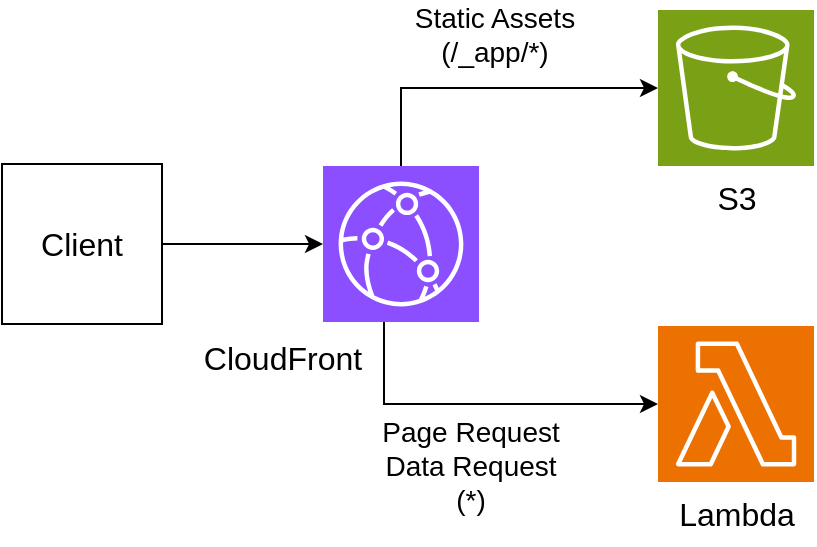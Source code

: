<mxfile>
    <diagram name="Page-1" id="7dq5iBuF4NVI_BzGUCOx">
        <mxGraphModel dx="1050" dy="950" grid="0" gridSize="10" guides="1" tooltips="1" connect="1" arrows="1" fold="1" page="0" pageScale="1" pageWidth="850" pageHeight="1100" math="0" shadow="0">
            <root>
                <mxCell id="0"/>
                <mxCell id="1" parent="0"/>
                <mxCell id="9miko9YmAMsTaBrA5f3_-1" value="" style="sketch=0;points=[[0,0,0],[0.25,0,0],[0.5,0,0],[0.75,0,0],[1,0,0],[0,1,0],[0.25,1,0],[0.5,1,0],[0.75,1,0],[1,1,0],[0,0.25,0],[0,0.5,0],[0,0.75,0],[1,0.25,0],[1,0.5,0],[1,0.75,0]];outlineConnect=0;fontColor=#232F3E;fillColor=#ED7100;strokeColor=#ffffff;dashed=0;verticalLabelPosition=bottom;verticalAlign=top;align=center;html=1;fontSize=12;fontStyle=0;aspect=fixed;shape=mxgraph.aws4.resourceIcon;resIcon=mxgraph.aws4.lambda;" parent="1" vertex="1">
                    <mxGeometry x="325" y="53" width="78" height="78" as="geometry"/>
                </mxCell>
                <mxCell id="9miko9YmAMsTaBrA5f3_-2" value="Lambda" style="text;html=1;align=center;verticalAlign=middle;resizable=0;points=[];autosize=1;strokeColor=none;fillColor=none;fontSize=16;" parent="1" vertex="1">
                    <mxGeometry x="326" y="131" width="76" height="31" as="geometry"/>
                </mxCell>
                <mxCell id="9miko9YmAMsTaBrA5f3_-5" style="edgeStyle=orthogonalEdgeStyle;rounded=0;orthogonalLoop=1;jettySize=auto;html=1;" parent="1" source="lpgDaRIYxFEtYe-A6Hpc-1" target="9miko9YmAMsTaBrA5f3_-1" edge="1">
                    <mxGeometry relative="1" as="geometry">
                        <Array as="points">
                            <mxPoint x="188" y="92"/>
                        </Array>
                        <mxPoint x="149" y="92" as="targetPoint"/>
                    </mxGeometry>
                </mxCell>
                <mxCell id="9miko9YmAMsTaBrA5f3_-11" value="Page Request&lt;br style=&quot;font-size: 14px;&quot;&gt;Data Request&lt;br&gt;(*)" style="edgeLabel;html=1;align=center;verticalAlign=middle;resizable=0;points=[];fontSize=14;" parent="9miko9YmAMsTaBrA5f3_-5" vertex="1" connectable="0">
                    <mxGeometry x="-0.253" y="-1" relative="1" as="geometry">
                        <mxPoint x="17" y="30" as="offset"/>
                    </mxGeometry>
                </mxCell>
                <mxCell id="9miko9YmAMsTaBrA5f3_-8" style="edgeStyle=orthogonalEdgeStyle;rounded=0;orthogonalLoop=1;jettySize=auto;html=1;exitX=0.5;exitY=0;exitDx=0;exitDy=0;exitPerimeter=0;" parent="1" source="lpgDaRIYxFEtYe-A6Hpc-1" target="9miko9YmAMsTaBrA5f3_-6" edge="1">
                    <mxGeometry relative="1" as="geometry">
                        <Array as="points">
                            <mxPoint x="197" y="-66"/>
                        </Array>
                        <mxPoint x="97" y="-12" as="targetPoint"/>
                    </mxGeometry>
                </mxCell>
                <mxCell id="9miko9YmAMsTaBrA5f3_-10" value="Static Assets&lt;br&gt;(/_app/*)" style="edgeLabel;html=1;align=center;verticalAlign=middle;resizable=0;points=[];fontSize=14;" parent="9miko9YmAMsTaBrA5f3_-8" vertex="1" connectable="0">
                    <mxGeometry x="-0.323" y="-2" relative="1" as="geometry">
                        <mxPoint x="29" y="-29" as="offset"/>
                    </mxGeometry>
                </mxCell>
                <mxCell id="tVJM7YYyoAtxUiaTrKYL-2" style="edgeStyle=orthogonalEdgeStyle;rounded=0;orthogonalLoop=1;jettySize=auto;html=1;" parent="1" source="9miko9YmAMsTaBrA5f3_-4" target="lpgDaRIYxFEtYe-A6Hpc-1" edge="1">
                    <mxGeometry relative="1" as="geometry"/>
                </mxCell>
                <mxCell id="9miko9YmAMsTaBrA5f3_-4" value="Client" style="whiteSpace=wrap;html=1;fontSize=16;" parent="1" vertex="1">
                    <mxGeometry x="-3" y="-28" width="80" height="80" as="geometry"/>
                </mxCell>
                <mxCell id="9miko9YmAMsTaBrA5f3_-6" value="" style="sketch=0;points=[[0,0,0],[0.25,0,0],[0.5,0,0],[0.75,0,0],[1,0,0],[0,1,0],[0.25,1,0],[0.5,1,0],[0.75,1,0],[1,1,0],[0,0.25,0],[0,0.5,0],[0,0.75,0],[1,0.25,0],[1,0.5,0],[1,0.75,0]];outlineConnect=0;fontColor=#232F3E;fillColor=#7AA116;strokeColor=#ffffff;dashed=0;verticalLabelPosition=bottom;verticalAlign=top;align=center;html=1;fontSize=12;fontStyle=0;aspect=fixed;shape=mxgraph.aws4.resourceIcon;resIcon=mxgraph.aws4.s3;" parent="1" vertex="1">
                    <mxGeometry x="325" y="-105" width="78" height="78" as="geometry"/>
                </mxCell>
                <mxCell id="9miko9YmAMsTaBrA5f3_-7" value="S3" style="text;html=1;align=center;verticalAlign=middle;resizable=0;points=[];autosize=1;strokeColor=none;fillColor=none;fontSize=16;" parent="1" vertex="1">
                    <mxGeometry x="345" y="-27" width="38" height="31" as="geometry"/>
                </mxCell>
                <mxCell id="lpgDaRIYxFEtYe-A6Hpc-1" value="" style="sketch=0;points=[[0,0,0],[0.25,0,0],[0.5,0,0],[0.75,0,0],[1,0,0],[0,1,0],[0.25,1,0],[0.5,1,0],[0.75,1,0],[1,1,0],[0,0.25,0],[0,0.5,0],[0,0.75,0],[1,0.25,0],[1,0.5,0],[1,0.75,0]];outlineConnect=0;fontColor=#232F3E;fillColor=#8C4FFF;strokeColor=#ffffff;dashed=0;verticalLabelPosition=bottom;verticalAlign=top;align=center;html=1;fontSize=12;fontStyle=0;aspect=fixed;shape=mxgraph.aws4.resourceIcon;resIcon=mxgraph.aws4.cloudfront;" parent="1" vertex="1">
                    <mxGeometry x="157.5" y="-27" width="78" height="78" as="geometry"/>
                </mxCell>
                <mxCell id="lpgDaRIYxFEtYe-A6Hpc-2" value="CloudFront" style="text;html=1;align=center;verticalAlign=middle;resizable=0;points=[];autosize=1;strokeColor=none;fillColor=none;fontSize=16;" parent="1" vertex="1">
                    <mxGeometry x="88" y="53" width="97" height="31" as="geometry"/>
                </mxCell>
            </root>
        </mxGraphModel>
    </diagram>
</mxfile>